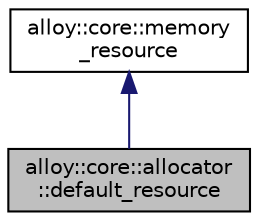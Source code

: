 digraph "alloy::core::allocator::default_resource"
{
  edge [fontname="Helvetica",fontsize="10",labelfontname="Helvetica",labelfontsize="10"];
  node [fontname="Helvetica",fontsize="10",shape=record];
  Node1 [label="alloy::core::allocator\l::default_resource",height=0.2,width=0.4,color="black", fillcolor="grey75", style="filled" fontcolor="black"];
  Node2 -> Node1 [dir="back",color="midnightblue",fontsize="10",style="solid",fontname="Helvetica"];
  Node2 [label="alloy::core::memory\l_resource",height=0.2,width=0.4,color="black", fillcolor="white", style="filled",URL="$d9/d0b/classalloy_1_1core_1_1memory__resource.html",tooltip="A resource that is capable of allocating memory as bytes for consumption. "];
}
